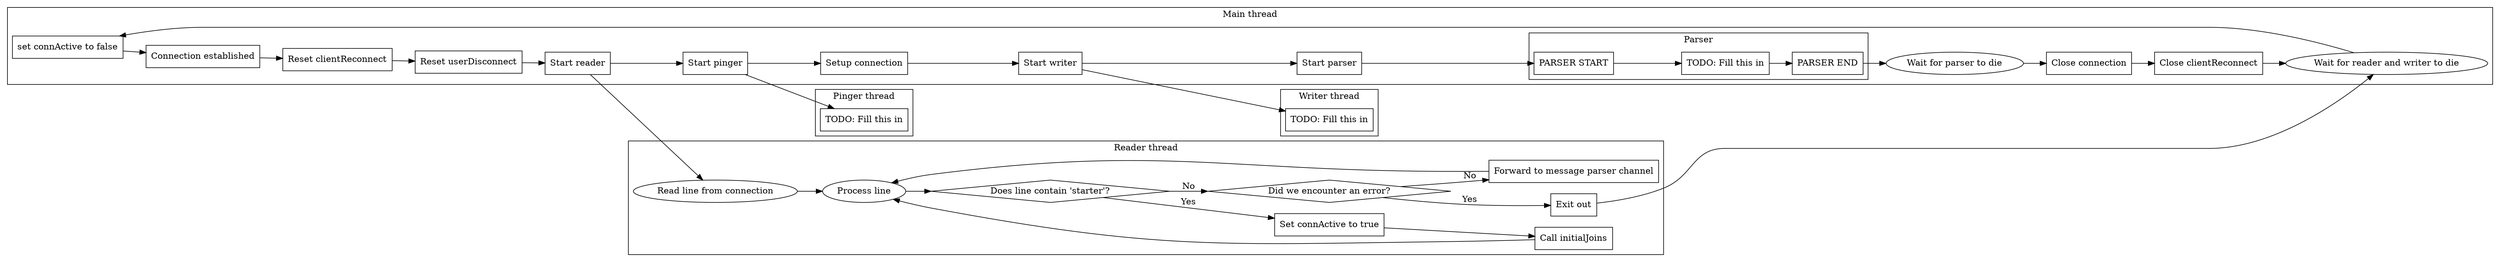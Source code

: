 digraph {
    rankdir=LR;

    node[group=main];
    mSTART [shape=box label="set connActive to false"]
    m2 [shape=box label="Connection established"];
    m3 [shape=box label="Reset clientReconnect"];
    m4 [shape=box label="Reset userDisconnect"];
    m5 [shape=box label="Start reader"];
    m6 [shape=box label="Start pinger"];
    m7 [shape=box label="Setup connection"];
    m8 [shape=box label="Start writer"];
    m9 [shape=box label="Start parser"];
    m10 [shape=oval label="Wait for parser to die"];
    m11 [shape=box label="Close connection"];
    m12 [shape=box label="Close clientReconnect"];
    mEND [shape=oval label="Wait for reader and writer to die"];

    subgraph clusterMain {
        newrank=true;
        label="Main thread";
        node[group=main];
        mSTART -> m2 -> m3 -> m4 -> m5 -> m6 -> m7 -> m8 -> m9;
        m9 -> paSTART;
        paEND -> m10;
        m10 -> m11 -> m12 -> mEND;
        mEND -> mSTART;

        subgraph clusterParser {
            label="Parser";

            paSTART [shape=box label="PARSER START"];
            pa1 [shape=box label="TODO: Fill this in"];
            paEND [shape=box label="PARSER END"];

            paSTART -> pa1;
            pa1 -> paEND;
        }
    }

    subgraph clusterReader {
        newrank=true;
        label="Reader thread";
        node[group=branches];

        r12 [shape=oval label="Read line from connection"];
        r13 [shape=oval label="Process line"];
        r14 [shape=diamond label="Does line contain 'starter'?"];
        r21 [shape=box label="Set connActive to true"];
        r22 [shape=box label="Call initialJoins"];
        r31 [shape=diamond label="Did we encounter an error?"];
        r41 [shape=box label="Forward to message parser channel"];
        r51 [shape=box label="Exit out"];

        m5 -> r12 -> r13 -> r14;
        r14 -> r21 [label="Yes"];
        r21 -> r22;

        r14 -> r31 [label="No"];
        r31 -> r41 [label="No"];
        r31 -> r51 [label="Yes"];
        r51 -> mEND;
        r41 -> r13;
        r22 -> r13;
    }

    subgraph clusterWriter {
        label="Writer thread";
        node[group=branches];

        w1 [shape=box label="TODO: Fill this in"];

        m8 -> w1;
    }

    subgraph clusterPinger {
        label="Pinger thread";
        node[group=branches];

        p1 [shape=box label="TODO: Fill this in"];

        m6 -> p1;
    }
}

